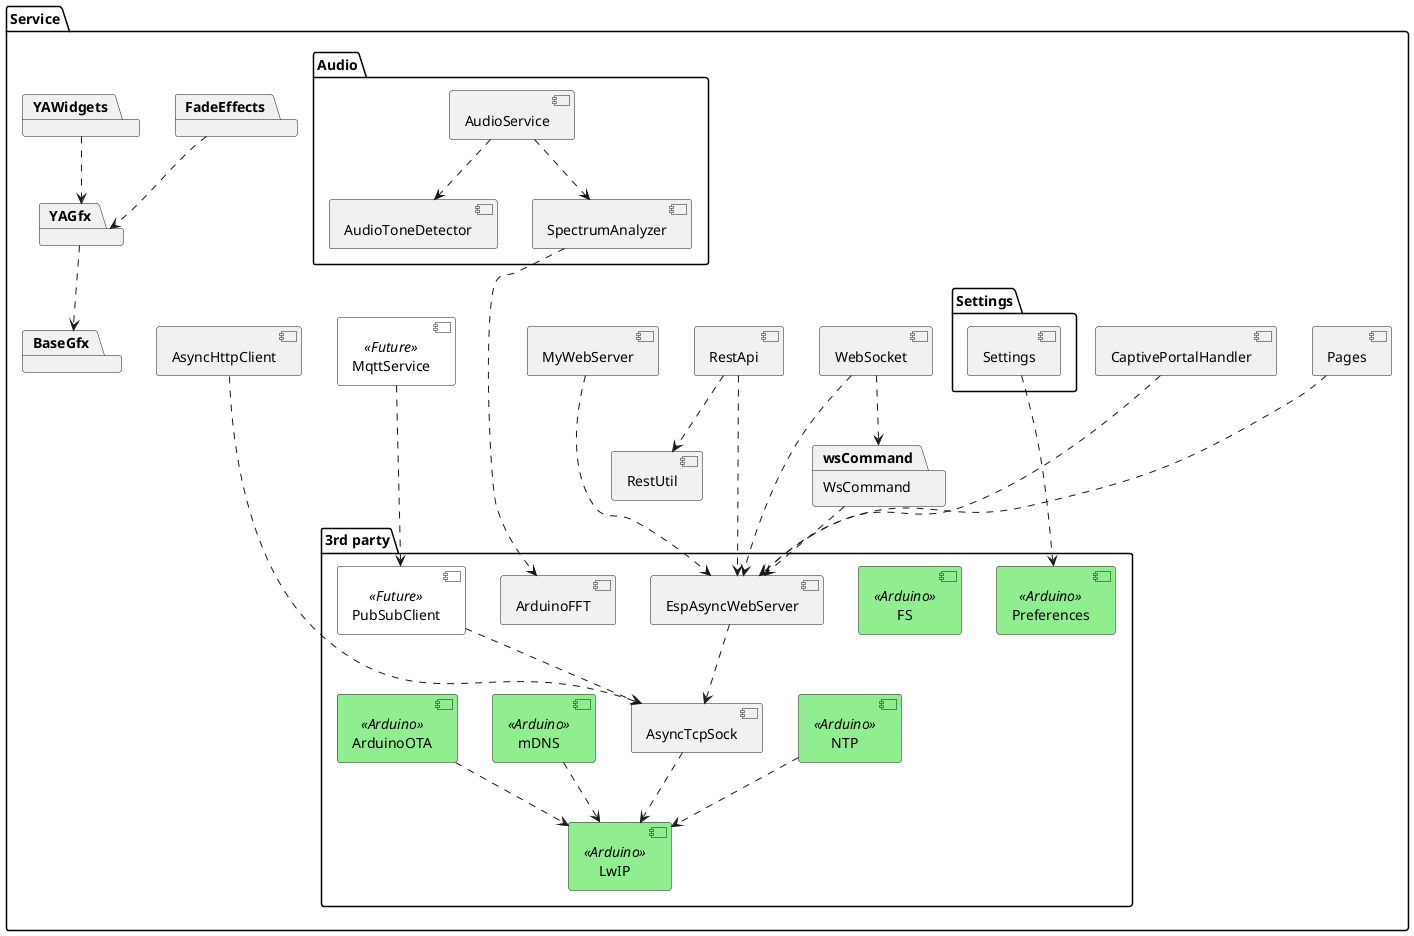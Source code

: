 @startuml

skinparam component {
    BackgroundColor<<Arduino>> Lightgreen
    BackgroundColor<<Future>> White
}

package "Service" as service {
    component "RestApi" as restApi
    component "RestUtil" as restUtil
    component "MqttService" as mqttService <<Future>>
    component "WebSocket" as webSocket

    package "Settings" {
        component "Settings" as settings
    }

    component "MyWebServer" as myWebServer
    component "Pages" as pages
    component "AsyncHttpClient" as asnyHttpClient
    component "CaptivePortalHandler" as captivePortalHandler

    package "Audio" as audio {
        component "SpectrumAnalyzer" as spectrumAnalyzer
        component "AudioToneDetector" as audioToneDetector
        component "AudioService" as audioService

        audioService ..> spectrumAnalyzer
        audioService ..> audioToneDetector
    }

    package FadeEffects    
    package YAWidgets
    package YAGfx
    package BaseGfx

    FadeEffects ..> YAGfx
    YAWidgets ..> YAGfx
    YAGfx ..> BaseGfx

    package "3rd party" as service3rdParty {
        component "PubSubClient" as pubSubClient <<Future>>
        component "FS" as fs <<Arduino>>
        component "Preferences" as preferences <<Arduino>>
        component "NTP" as ntp <<Arduino>>

        component "EspAsyncWebServer" as webServer
        component "AsyncTcpSock" as tcp
        component "mDNS" as dns <<Arduino>>
        component "ArduinoOTA" <<Arduino>> as ota
        component "LwIP" <<Arduino>> as lwip
        component "ArduinoFFT" as fft

        webServer ..> tcp
        pubSubClient ..> tcp
        tcp ..> lwip
        dns ..> lwip
        ota ..> lwip
        ntp ..> lwip
    }

    package "WsCommand" as wsCommand {
    }

    myWebServer ...> webServer
    pages ...> webServer
    asnyHttpClient ....> tcp
    captivePortalHandler ...> webServer

    spectrumAnalyzer ....> fft

    restApi ...> webServer
    mqttService ...> pubSubClient
    webSocket ...> webServer
    settings ...> preferences

    restApi ..> restUtil

    webSocket ..> wsCommand

    wsCommand ..> webServer
}

@enduml
